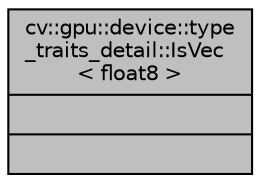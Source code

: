 digraph "cv::gpu::device::type_traits_detail::IsVec&lt; float8 &gt;"
{
 // LATEX_PDF_SIZE
  edge [fontname="Helvetica",fontsize="10",labelfontname="Helvetica",labelfontsize="10"];
  node [fontname="Helvetica",fontsize="10",shape=record];
  Node1 [label="{cv::gpu::device::type\l_traits_detail::IsVec\l\< float8 \>\n||}",height=0.2,width=0.4,color="black", fillcolor="grey75", style="filled", fontcolor="black",tooltip=" "];
}
